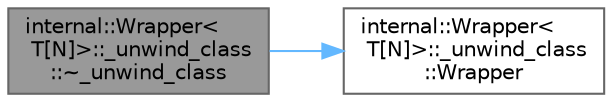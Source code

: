 digraph "internal::Wrapper&lt; T[N]&gt;::_unwind_class::~_unwind_class"
{
 // LATEX_PDF_SIZE
  bgcolor="transparent";
  edge [fontname=Helvetica,fontsize=10,labelfontname=Helvetica,labelfontsize=10];
  node [fontname=Helvetica,fontsize=10,shape=box,height=0.2,width=0.4];
  rankdir="LR";
  Node1 [id="Node000001",label="internal::Wrapper\<\l T[N]\>::_unwind_class\l::~_unwind_class",height=0.2,width=0.4,color="gray40", fillcolor="grey60", style="filled", fontcolor="black",tooltip=" "];
  Node1 -> Node2 [id="edge1_Node000001_Node000002",color="steelblue1",style="solid",tooltip=" "];
  Node2 [id="Node000002",label="internal::Wrapper\<\l T[N]\>::_unwind_class\l::Wrapper",height=0.2,width=0.4,color="grey40", fillcolor="white", style="filled",URL="$structinternal_1_1_wrapper.html#ab4ec31c33febc169b3610bd1d4fa5111",tooltip=" "];
}
